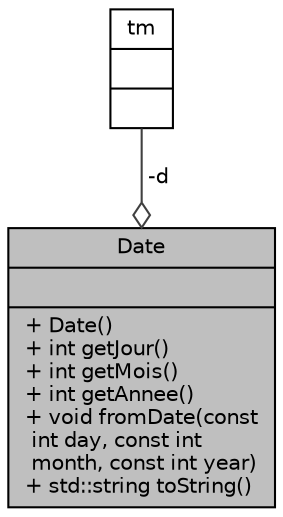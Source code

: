digraph "Date"
{
 // LATEX_PDF_SIZE
  edge [fontname="Helvetica",fontsize="10",labelfontname="Helvetica",labelfontsize="10"];
  node [fontname="Helvetica",fontsize="10",shape=record];
  Node1 [label="{Date\n||+  Date()\l+ int getJour()\l+ int getMois()\l+ int getAnnee()\l+ void fromDate(const\l int day, const int\l month, const int year)\l+ std::string toString()\l}",height=0.2,width=0.4,color="black", fillcolor="grey75", style="filled", fontcolor="black",tooltip="La classe Date permet de stocker des dates dans des structures tm."];
  Node2 -> Node1 [color="grey25",fontsize="10",style="solid",label=" -d" ,arrowhead="odiamond",fontname="Helvetica"];
  Node2 [label="{tm\n||}",height=0.2,width=0.4,color="black", fillcolor="white", style="filled",URL="$structtm.html",tooltip="structure simple du C/C++ pour manipuler les dates"];
}
